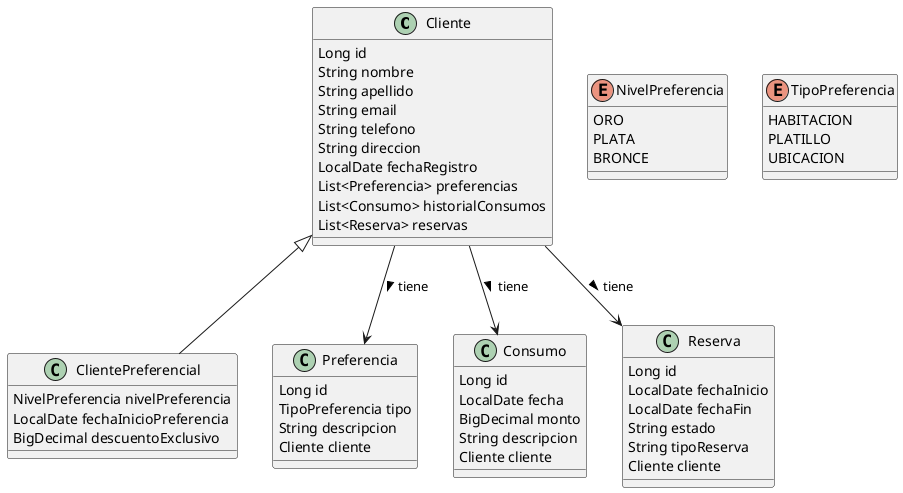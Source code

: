 @startuml
class Cliente {
  Long id
  String nombre
  String apellido
  String email
  String telefono
  String direccion
  LocalDate fechaRegistro
  List<Preferencia> preferencias
  List<Consumo> historialConsumos
  List<Reserva> reservas
}
enum NivelPreferencia {
  ORO
  PLATA
  BRONCE
}
class ClientePreferencial extends Cliente {
  NivelPreferencia nivelPreferencia
  LocalDate fechaInicioPreferencia
  BigDecimal descuentoExclusivo
}

class Preferencia {
  Long id
  TipoPreferencia tipo
  String descripcion
  Cliente cliente
}

enum TipoPreferencia {
  HABITACION
  PLATILLO
  UBICACION
}

class Consumo {
  Long id
  LocalDate fecha
  BigDecimal monto
  String descripcion
  Cliente cliente
}

class Reserva {
  Long id
  LocalDate fechaInicio
  LocalDate fechaFin
  String estado
  String tipoReserva
  Cliente cliente
}

Cliente --> Preferencia : tiene >
Cliente --> Consumo : tiene >
Cliente --> Reserva : tiene >
@enduml
